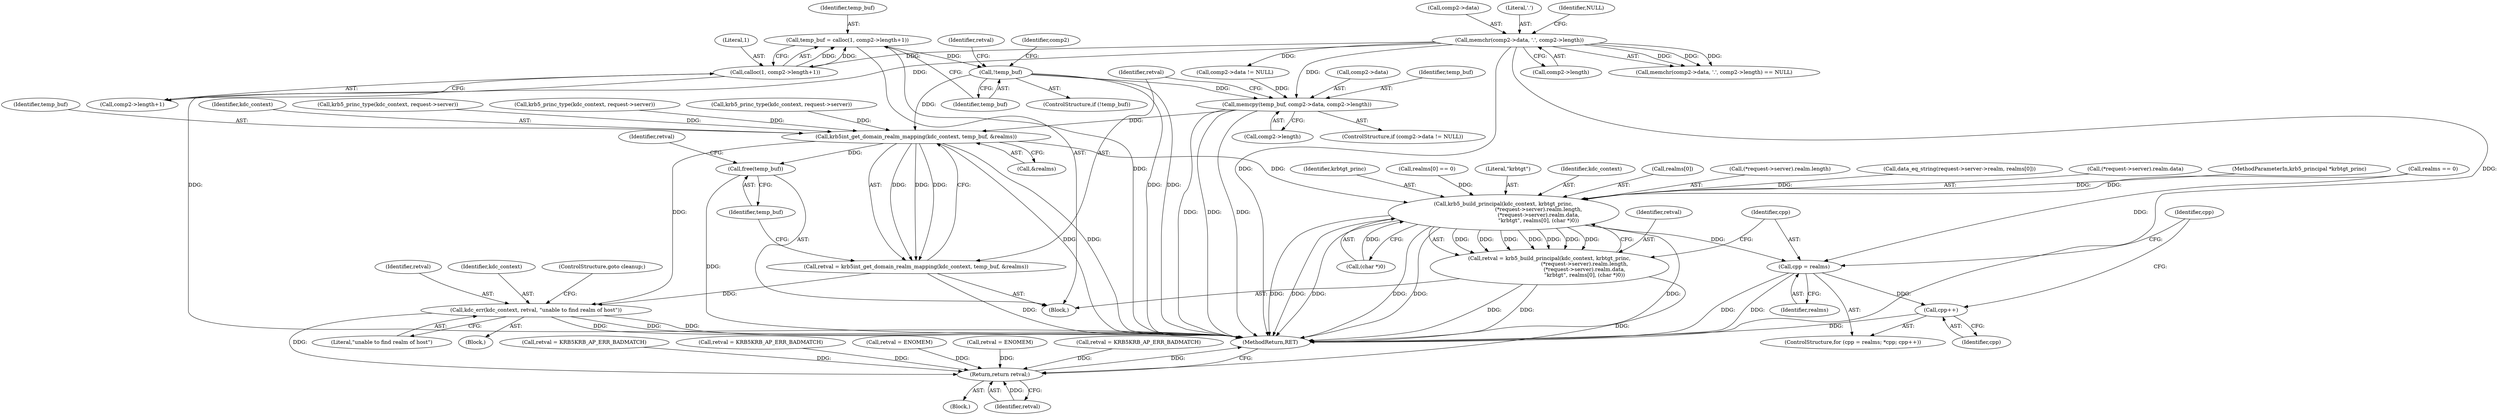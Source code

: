 digraph "0_krb5_8ee70ec63931d1e38567905387ab9b1d45734d81@API" {
"1000280" [label="(Call,temp_buf = calloc(1, comp2->length+1))"];
"1000282" [label="(Call,calloc(1, comp2->length+1))"];
"1000270" [label="(Call,memchr(comp2->data, '.', comp2->length))"];
"1000290" [label="(Call,!temp_buf)"];
"1000303" [label="(Call,memcpy(temp_buf, comp2->data, comp2->length))"];
"1000313" [label="(Call,krb5int_get_domain_realm_mapping(kdc_context, temp_buf, &realms))"];
"1000311" [label="(Call,retval = krb5int_get_domain_realm_mapping(kdc_context, temp_buf, &realms))"];
"1000323" [label="(Call,kdc_err(kdc_context, retval, \"unable to find realm of host\"))"];
"1000406" [label="(Return,return retval;)"];
"1000318" [label="(Call,free(temp_buf))"];
"1000366" [label="(Call,krb5_build_principal(kdc_context, krbtgt_princ,\n                                          (*request->server).realm.length,\n                                          (*request->server).realm.data,\n                                          \"krbtgt\", realms[0], (char *)0))"];
"1000364" [label="(Call,retval = krb5_build_principal(kdc_context, krbtgt_princ,\n                                          (*request->server).realm.length,\n                                          (*request->server).realm.data,\n                                          \"krbtgt\", realms[0], (char *)0))"];
"1000393" [label="(Call,cpp = realms)"];
"1000398" [label="(Call,cpp++)"];
"1000278" [label="(Identifier,NULL)"];
"1000327" [label="(ControlStructure,goto cleanup;)"];
"1000325" [label="(Identifier,retval)"];
"1000326" [label="(Literal,\"unable to find realm of host\")"];
"1000385" [label="(Literal,\"krbtgt\")"];
"1000316" [label="(Call,&realms)"];
"1000315" [label="(Identifier,temp_buf)"];
"1000319" [label="(Identifier,temp_buf)"];
"1000321" [label="(Identifier,retval)"];
"1000267" [label="(Block,)"];
"1000281" [label="(Identifier,temp_buf)"];
"1000311" [label="(Call,retval = krb5int_get_domain_realm_mapping(kdc_context, temp_buf, &realms))"];
"1000314" [label="(Identifier,kdc_context)"];
"1000392" [label="(ControlStructure,for (cpp = realms; *cpp; cpp++))"];
"1000294" [label="(Identifier,retval)"];
"1000367" [label="(Identifier,kdc_context)"];
"1000297" [label="(ControlStructure,if (comp2->data != NULL))"];
"1000291" [label="(Identifier,temp_buf)"];
"1000270" [label="(Call,memchr(comp2->data, '.', comp2->length))"];
"1000360" [label="(Call,retval = KRB5KRB_AP_ERR_BADMATCH)"];
"1000386" [label="(Call,realms[0])"];
"1000398" [label="(Call,cpp++)"];
"1000284" [label="(Call,comp2->length+1)"];
"1000303" [label="(Call,memcpy(temp_buf, comp2->data, comp2->length))"];
"1000109" [label="(Call,retval = KRB5KRB_AP_ERR_BADMATCH)"];
"1000323" [label="(Call,kdc_err(kdc_context, retval, \"unable to find realm of host\"))"];
"1000181" [label="(Call,retval = ENOMEM)"];
"1000305" [label="(Call,comp2->data)"];
"1000369" [label="(Call,(*request->server).realm.length)"];
"1000219" [label="(Call,krb5_princ_type(kdc_context, request->server))"];
"1000406" [label="(Return,return retval;)"];
"1000271" [label="(Call,comp2->data)"];
"1000290" [label="(Call,!temp_buf)"];
"1000324" [label="(Identifier,kdc_context)"];
"1000308" [label="(Call,comp2->length)"];
"1000289" [label="(ControlStructure,if (!temp_buf))"];
"1000298" [label="(Call,comp2->data != NULL)"];
"1000312" [label="(Identifier,retval)"];
"1000203" [label="(Call,krb5_princ_type(kdc_context, request->server))"];
"1000393" [label="(Call,cpp = realms)"];
"1000211" [label="(Call,krb5_princ_type(kdc_context, request->server))"];
"1000300" [label="(Identifier,comp2)"];
"1000107" [label="(Block,)"];
"1000344" [label="(Call,data_eq_string(request->server->realm, realms[0]))"];
"1000293" [label="(Call,retval = ENOMEM)"];
"1000377" [label="(Call,(*request->server).realm.data)"];
"1000304" [label="(Identifier,temp_buf)"];
"1000322" [label="(Block,)"];
"1000106" [label="(MethodParameterIn,krb5_principal *krbtgt_princ)"];
"1000397" [label="(Identifier,cpp)"];
"1000407" [label="(Identifier,retval)"];
"1000275" [label="(Call,comp2->length)"];
"1000282" [label="(Call,calloc(1, comp2->length+1))"];
"1000269" [label="(Call,memchr(comp2->data, '.', comp2->length) == NULL)"];
"1000329" [label="(Call,realms == 0)"];
"1000399" [label="(Identifier,cpp)"];
"1000365" [label="(Identifier,retval)"];
"1000283" [label="(Literal,1)"];
"1000368" [label="(Identifier,krbtgt_princ)"];
"1000408" [label="(MethodReturn,RET)"];
"1000280" [label="(Call,temp_buf = calloc(1, comp2->length+1))"];
"1000274" [label="(Literal,'.')"];
"1000313" [label="(Call,krb5int_get_domain_realm_mapping(kdc_context, temp_buf, &realms))"];
"1000333" [label="(Call,retval = KRB5KRB_AP_ERR_BADMATCH)"];
"1000339" [label="(Call,realms[0] == 0)"];
"1000394" [label="(Identifier,cpp)"];
"1000395" [label="(Identifier,realms)"];
"1000389" [label="(Call,(char *)0)"];
"1000366" [label="(Call,krb5_build_principal(kdc_context, krbtgt_princ,\n                                          (*request->server).realm.length,\n                                          (*request->server).realm.data,\n                                          \"krbtgt\", realms[0], (char *)0))"];
"1000318" [label="(Call,free(temp_buf))"];
"1000364" [label="(Call,retval = krb5_build_principal(kdc_context, krbtgt_princ,\n                                          (*request->server).realm.length,\n                                          (*request->server).realm.data,\n                                          \"krbtgt\", realms[0], (char *)0))"];
"1000280" -> "1000267"  [label="AST: "];
"1000280" -> "1000282"  [label="CFG: "];
"1000281" -> "1000280"  [label="AST: "];
"1000282" -> "1000280"  [label="AST: "];
"1000291" -> "1000280"  [label="CFG: "];
"1000280" -> "1000408"  [label="DDG: "];
"1000282" -> "1000280"  [label="DDG: "];
"1000282" -> "1000280"  [label="DDG: "];
"1000280" -> "1000290"  [label="DDG: "];
"1000282" -> "1000284"  [label="CFG: "];
"1000283" -> "1000282"  [label="AST: "];
"1000284" -> "1000282"  [label="AST: "];
"1000282" -> "1000408"  [label="DDG: "];
"1000270" -> "1000282"  [label="DDG: "];
"1000270" -> "1000269"  [label="AST: "];
"1000270" -> "1000275"  [label="CFG: "];
"1000271" -> "1000270"  [label="AST: "];
"1000274" -> "1000270"  [label="AST: "];
"1000275" -> "1000270"  [label="AST: "];
"1000278" -> "1000270"  [label="CFG: "];
"1000270" -> "1000408"  [label="DDG: "];
"1000270" -> "1000408"  [label="DDG: "];
"1000270" -> "1000269"  [label="DDG: "];
"1000270" -> "1000269"  [label="DDG: "];
"1000270" -> "1000269"  [label="DDG: "];
"1000270" -> "1000284"  [label="DDG: "];
"1000270" -> "1000298"  [label="DDG: "];
"1000270" -> "1000303"  [label="DDG: "];
"1000290" -> "1000289"  [label="AST: "];
"1000290" -> "1000291"  [label="CFG: "];
"1000291" -> "1000290"  [label="AST: "];
"1000294" -> "1000290"  [label="CFG: "];
"1000300" -> "1000290"  [label="CFG: "];
"1000290" -> "1000408"  [label="DDG: "];
"1000290" -> "1000408"  [label="DDG: "];
"1000290" -> "1000303"  [label="DDG: "];
"1000290" -> "1000313"  [label="DDG: "];
"1000303" -> "1000297"  [label="AST: "];
"1000303" -> "1000308"  [label="CFG: "];
"1000304" -> "1000303"  [label="AST: "];
"1000305" -> "1000303"  [label="AST: "];
"1000308" -> "1000303"  [label="AST: "];
"1000312" -> "1000303"  [label="CFG: "];
"1000303" -> "1000408"  [label="DDG: "];
"1000303" -> "1000408"  [label="DDG: "];
"1000303" -> "1000408"  [label="DDG: "];
"1000298" -> "1000303"  [label="DDG: "];
"1000303" -> "1000313"  [label="DDG: "];
"1000313" -> "1000311"  [label="AST: "];
"1000313" -> "1000316"  [label="CFG: "];
"1000314" -> "1000313"  [label="AST: "];
"1000315" -> "1000313"  [label="AST: "];
"1000316" -> "1000313"  [label="AST: "];
"1000311" -> "1000313"  [label="CFG: "];
"1000313" -> "1000408"  [label="DDG: "];
"1000313" -> "1000408"  [label="DDG: "];
"1000313" -> "1000311"  [label="DDG: "];
"1000313" -> "1000311"  [label="DDG: "];
"1000313" -> "1000311"  [label="DDG: "];
"1000211" -> "1000313"  [label="DDG: "];
"1000219" -> "1000313"  [label="DDG: "];
"1000203" -> "1000313"  [label="DDG: "];
"1000313" -> "1000318"  [label="DDG: "];
"1000313" -> "1000323"  [label="DDG: "];
"1000313" -> "1000366"  [label="DDG: "];
"1000311" -> "1000267"  [label="AST: "];
"1000312" -> "1000311"  [label="AST: "];
"1000319" -> "1000311"  [label="CFG: "];
"1000311" -> "1000408"  [label="DDG: "];
"1000311" -> "1000323"  [label="DDG: "];
"1000323" -> "1000322"  [label="AST: "];
"1000323" -> "1000326"  [label="CFG: "];
"1000324" -> "1000323"  [label="AST: "];
"1000325" -> "1000323"  [label="AST: "];
"1000326" -> "1000323"  [label="AST: "];
"1000327" -> "1000323"  [label="CFG: "];
"1000323" -> "1000408"  [label="DDG: "];
"1000323" -> "1000408"  [label="DDG: "];
"1000323" -> "1000408"  [label="DDG: "];
"1000323" -> "1000406"  [label="DDG: "];
"1000406" -> "1000107"  [label="AST: "];
"1000406" -> "1000407"  [label="CFG: "];
"1000407" -> "1000406"  [label="AST: "];
"1000408" -> "1000406"  [label="CFG: "];
"1000406" -> "1000408"  [label="DDG: "];
"1000407" -> "1000406"  [label="DDG: "];
"1000333" -> "1000406"  [label="DDG: "];
"1000360" -> "1000406"  [label="DDG: "];
"1000293" -> "1000406"  [label="DDG: "];
"1000181" -> "1000406"  [label="DDG: "];
"1000364" -> "1000406"  [label="DDG: "];
"1000109" -> "1000406"  [label="DDG: "];
"1000318" -> "1000267"  [label="AST: "];
"1000318" -> "1000319"  [label="CFG: "];
"1000319" -> "1000318"  [label="AST: "];
"1000321" -> "1000318"  [label="CFG: "];
"1000318" -> "1000408"  [label="DDG: "];
"1000366" -> "1000364"  [label="AST: "];
"1000366" -> "1000389"  [label="CFG: "];
"1000367" -> "1000366"  [label="AST: "];
"1000368" -> "1000366"  [label="AST: "];
"1000369" -> "1000366"  [label="AST: "];
"1000377" -> "1000366"  [label="AST: "];
"1000385" -> "1000366"  [label="AST: "];
"1000386" -> "1000366"  [label="AST: "];
"1000389" -> "1000366"  [label="AST: "];
"1000364" -> "1000366"  [label="CFG: "];
"1000366" -> "1000408"  [label="DDG: "];
"1000366" -> "1000408"  [label="DDG: "];
"1000366" -> "1000408"  [label="DDG: "];
"1000366" -> "1000408"  [label="DDG: "];
"1000366" -> "1000408"  [label="DDG: "];
"1000366" -> "1000408"  [label="DDG: "];
"1000366" -> "1000364"  [label="DDG: "];
"1000366" -> "1000364"  [label="DDG: "];
"1000366" -> "1000364"  [label="DDG: "];
"1000366" -> "1000364"  [label="DDG: "];
"1000366" -> "1000364"  [label="DDG: "];
"1000366" -> "1000364"  [label="DDG: "];
"1000366" -> "1000364"  [label="DDG: "];
"1000106" -> "1000366"  [label="DDG: "];
"1000329" -> "1000366"  [label="DDG: "];
"1000344" -> "1000366"  [label="DDG: "];
"1000339" -> "1000366"  [label="DDG: "];
"1000389" -> "1000366"  [label="DDG: "];
"1000366" -> "1000393"  [label="DDG: "];
"1000364" -> "1000267"  [label="AST: "];
"1000365" -> "1000364"  [label="AST: "];
"1000394" -> "1000364"  [label="CFG: "];
"1000364" -> "1000408"  [label="DDG: "];
"1000364" -> "1000408"  [label="DDG: "];
"1000393" -> "1000392"  [label="AST: "];
"1000393" -> "1000395"  [label="CFG: "];
"1000394" -> "1000393"  [label="AST: "];
"1000395" -> "1000393"  [label="AST: "];
"1000397" -> "1000393"  [label="CFG: "];
"1000393" -> "1000408"  [label="DDG: "];
"1000393" -> "1000408"  [label="DDG: "];
"1000329" -> "1000393"  [label="DDG: "];
"1000393" -> "1000398"  [label="DDG: "];
"1000398" -> "1000392"  [label="AST: "];
"1000398" -> "1000399"  [label="CFG: "];
"1000399" -> "1000398"  [label="AST: "];
"1000397" -> "1000398"  [label="CFG: "];
"1000398" -> "1000408"  [label="DDG: "];
}
